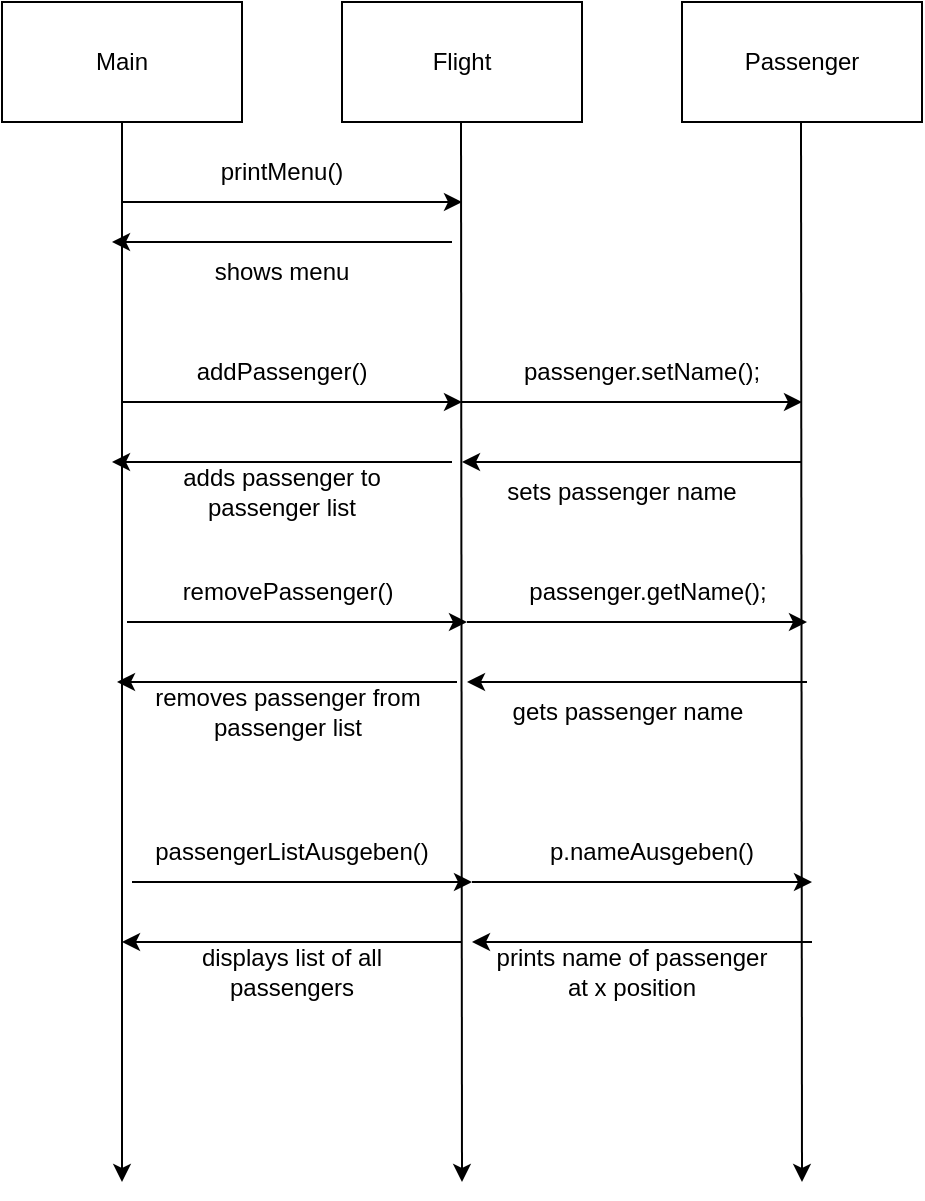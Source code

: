 <mxfile version="22.1.3" type="device">
  <diagram name="Seite-1" id="-GtjL0_0R4582sR9J47H">
    <mxGraphModel dx="1293" dy="638" grid="1" gridSize="10" guides="1" tooltips="1" connect="1" arrows="1" fold="1" page="1" pageScale="1" pageWidth="827" pageHeight="1169" math="0" shadow="0">
      <root>
        <mxCell id="0" />
        <mxCell id="1" parent="0" />
        <mxCell id="u0vcnwNEx8mwi9j5kdNR-1" value="Main" style="whiteSpace=wrap;html=1;" vertex="1" parent="1">
          <mxGeometry x="110" y="60" width="120" height="60" as="geometry" />
        </mxCell>
        <mxCell id="u0vcnwNEx8mwi9j5kdNR-3" value="Flight" style="whiteSpace=wrap;html=1;" vertex="1" parent="1">
          <mxGeometry x="280" y="60" width="120" height="60" as="geometry" />
        </mxCell>
        <mxCell id="u0vcnwNEx8mwi9j5kdNR-4" value="Passenger" style="whiteSpace=wrap;html=1;" vertex="1" parent="1">
          <mxGeometry x="450" y="60" width="120" height="60" as="geometry" />
        </mxCell>
        <mxCell id="u0vcnwNEx8mwi9j5kdNR-5" value="" style="edgeStyle=none;orthogonalLoop=1;jettySize=auto;html=1;rounded=0;exitX=0.5;exitY=1;exitDx=0;exitDy=0;" edge="1" parent="1" source="u0vcnwNEx8mwi9j5kdNR-1">
          <mxGeometry width="80" relative="1" as="geometry">
            <mxPoint x="410" y="270" as="sourcePoint" />
            <mxPoint x="170" y="650" as="targetPoint" />
            <Array as="points" />
          </mxGeometry>
        </mxCell>
        <mxCell id="u0vcnwNEx8mwi9j5kdNR-6" value="" style="edgeStyle=none;orthogonalLoop=1;jettySize=auto;html=1;rounded=0;exitX=0.5;exitY=1;exitDx=0;exitDy=0;" edge="1" parent="1">
          <mxGeometry width="80" relative="1" as="geometry">
            <mxPoint x="339.5" y="120" as="sourcePoint" />
            <mxPoint x="340" y="650" as="targetPoint" />
            <Array as="points" />
          </mxGeometry>
        </mxCell>
        <mxCell id="u0vcnwNEx8mwi9j5kdNR-7" value="" style="edgeStyle=none;orthogonalLoop=1;jettySize=auto;html=1;rounded=0;exitX=0.5;exitY=1;exitDx=0;exitDy=0;" edge="1" parent="1">
          <mxGeometry width="80" relative="1" as="geometry">
            <mxPoint x="509.5" y="120" as="sourcePoint" />
            <mxPoint x="510" y="650" as="targetPoint" />
            <Array as="points" />
          </mxGeometry>
        </mxCell>
        <mxCell id="u0vcnwNEx8mwi9j5kdNR-8" value="" style="edgeStyle=none;orthogonalLoop=1;jettySize=auto;html=1;rounded=0;" edge="1" parent="1">
          <mxGeometry width="80" relative="1" as="geometry">
            <mxPoint x="170" y="160" as="sourcePoint" />
            <mxPoint x="340" y="160" as="targetPoint" />
            <Array as="points" />
          </mxGeometry>
        </mxCell>
        <mxCell id="u0vcnwNEx8mwi9j5kdNR-9" value="printMenu()" style="text;strokeColor=none;align=center;fillColor=none;html=1;verticalAlign=middle;whiteSpace=wrap;rounded=0;" vertex="1" parent="1">
          <mxGeometry x="220" y="130" width="60" height="30" as="geometry" />
        </mxCell>
        <mxCell id="u0vcnwNEx8mwi9j5kdNR-13" value="" style="edgeStyle=none;orthogonalLoop=1;jettySize=auto;html=1;rounded=0;" edge="1" parent="1">
          <mxGeometry width="80" relative="1" as="geometry">
            <mxPoint x="170" y="260" as="sourcePoint" />
            <mxPoint x="340" y="260" as="targetPoint" />
            <Array as="points" />
          </mxGeometry>
        </mxCell>
        <mxCell id="u0vcnwNEx8mwi9j5kdNR-16" value="addPassenger()" style="text;strokeColor=none;align=center;fillColor=none;html=1;verticalAlign=middle;whiteSpace=wrap;rounded=0;" vertex="1" parent="1">
          <mxGeometry x="220" y="230" width="60" height="30" as="geometry" />
        </mxCell>
        <mxCell id="u0vcnwNEx8mwi9j5kdNR-18" value="" style="edgeStyle=none;orthogonalLoop=1;jettySize=auto;html=1;rounded=0;" edge="1" parent="1">
          <mxGeometry width="80" relative="1" as="geometry">
            <mxPoint x="340" y="260" as="sourcePoint" />
            <mxPoint x="510" y="260" as="targetPoint" />
            <Array as="points" />
          </mxGeometry>
        </mxCell>
        <mxCell id="u0vcnwNEx8mwi9j5kdNR-20" value="passenger.setName();" style="text;strokeColor=none;align=center;fillColor=none;html=1;verticalAlign=middle;whiteSpace=wrap;rounded=0;" vertex="1" parent="1">
          <mxGeometry x="400" y="230" width="60" height="30" as="geometry" />
        </mxCell>
        <mxCell id="u0vcnwNEx8mwi9j5kdNR-21" value="sets passenger name" style="text;strokeColor=none;align=center;fillColor=none;html=1;verticalAlign=middle;whiteSpace=wrap;rounded=0;" vertex="1" parent="1">
          <mxGeometry x="350" y="290" width="140" height="30" as="geometry" />
        </mxCell>
        <mxCell id="u0vcnwNEx8mwi9j5kdNR-22" value="adds passenger to passenger list" style="text;strokeColor=none;align=center;fillColor=none;html=1;verticalAlign=middle;whiteSpace=wrap;rounded=0;" vertex="1" parent="1">
          <mxGeometry x="175" y="290" width="150" height="30" as="geometry" />
        </mxCell>
        <mxCell id="u0vcnwNEx8mwi9j5kdNR-23" value="" style="edgeStyle=none;orthogonalLoop=1;jettySize=auto;html=1;rounded=0;" edge="1" parent="1">
          <mxGeometry width="80" relative="1" as="geometry">
            <mxPoint x="335" y="290" as="sourcePoint" />
            <mxPoint x="165" y="290" as="targetPoint" />
            <Array as="points" />
          </mxGeometry>
        </mxCell>
        <mxCell id="u0vcnwNEx8mwi9j5kdNR-24" value="" style="edgeStyle=none;orthogonalLoop=1;jettySize=auto;html=1;rounded=0;" edge="1" parent="1">
          <mxGeometry width="80" relative="1" as="geometry">
            <mxPoint x="510" y="290" as="sourcePoint" />
            <mxPoint x="340" y="290" as="targetPoint" />
            <Array as="points" />
          </mxGeometry>
        </mxCell>
        <mxCell id="u0vcnwNEx8mwi9j5kdNR-25" value="" style="edgeStyle=none;orthogonalLoop=1;jettySize=auto;html=1;rounded=0;" edge="1" parent="1">
          <mxGeometry width="80" relative="1" as="geometry">
            <mxPoint x="335" y="180" as="sourcePoint" />
            <mxPoint x="165" y="180" as="targetPoint" />
            <Array as="points" />
          </mxGeometry>
        </mxCell>
        <mxCell id="u0vcnwNEx8mwi9j5kdNR-26" value="shows menu" style="text;strokeColor=none;align=center;fillColor=none;html=1;verticalAlign=middle;whiteSpace=wrap;rounded=0;" vertex="1" parent="1">
          <mxGeometry x="205" y="180" width="90" height="30" as="geometry" />
        </mxCell>
        <mxCell id="u0vcnwNEx8mwi9j5kdNR-27" value="" style="edgeStyle=none;orthogonalLoop=1;jettySize=auto;html=1;rounded=0;" edge="1" parent="1">
          <mxGeometry width="80" relative="1" as="geometry">
            <mxPoint x="172.5" y="370" as="sourcePoint" />
            <mxPoint x="342.5" y="370" as="targetPoint" />
            <Array as="points" />
          </mxGeometry>
        </mxCell>
        <mxCell id="u0vcnwNEx8mwi9j5kdNR-28" value="removePassenger()" style="text;strokeColor=none;align=center;fillColor=none;html=1;verticalAlign=middle;whiteSpace=wrap;rounded=0;" vertex="1" parent="1">
          <mxGeometry x="222.5" y="340" width="60" height="30" as="geometry" />
        </mxCell>
        <mxCell id="u0vcnwNEx8mwi9j5kdNR-29" value="" style="edgeStyle=none;orthogonalLoop=1;jettySize=auto;html=1;rounded=0;" edge="1" parent="1">
          <mxGeometry width="80" relative="1" as="geometry">
            <mxPoint x="342.5" y="370" as="sourcePoint" />
            <mxPoint x="512.5" y="370" as="targetPoint" />
            <Array as="points" />
          </mxGeometry>
        </mxCell>
        <mxCell id="u0vcnwNEx8mwi9j5kdNR-30" value="passenger.getName();" style="text;strokeColor=none;align=center;fillColor=none;html=1;verticalAlign=middle;whiteSpace=wrap;rounded=0;" vertex="1" parent="1">
          <mxGeometry x="402.5" y="340" width="60" height="30" as="geometry" />
        </mxCell>
        <mxCell id="u0vcnwNEx8mwi9j5kdNR-31" value="gets passenger name" style="text;strokeColor=none;align=center;fillColor=none;html=1;verticalAlign=middle;whiteSpace=wrap;rounded=0;" vertex="1" parent="1">
          <mxGeometry x="352.5" y="400" width="140" height="30" as="geometry" />
        </mxCell>
        <mxCell id="u0vcnwNEx8mwi9j5kdNR-32" value="removes passenger from passenger list" style="text;strokeColor=none;align=center;fillColor=none;html=1;verticalAlign=middle;whiteSpace=wrap;rounded=0;" vertex="1" parent="1">
          <mxGeometry x="177.5" y="400" width="150" height="30" as="geometry" />
        </mxCell>
        <mxCell id="u0vcnwNEx8mwi9j5kdNR-33" value="" style="edgeStyle=none;orthogonalLoop=1;jettySize=auto;html=1;rounded=0;" edge="1" parent="1">
          <mxGeometry width="80" relative="1" as="geometry">
            <mxPoint x="337.5" y="400" as="sourcePoint" />
            <mxPoint x="167.5" y="400" as="targetPoint" />
            <Array as="points" />
          </mxGeometry>
        </mxCell>
        <mxCell id="u0vcnwNEx8mwi9j5kdNR-34" value="" style="edgeStyle=none;orthogonalLoop=1;jettySize=auto;html=1;rounded=0;" edge="1" parent="1">
          <mxGeometry width="80" relative="1" as="geometry">
            <mxPoint x="512.5" y="400" as="sourcePoint" />
            <mxPoint x="342.5" y="400" as="targetPoint" />
            <Array as="points" />
          </mxGeometry>
        </mxCell>
        <mxCell id="u0vcnwNEx8mwi9j5kdNR-35" value="" style="edgeStyle=none;orthogonalLoop=1;jettySize=auto;html=1;rounded=0;" edge="1" parent="1">
          <mxGeometry width="80" relative="1" as="geometry">
            <mxPoint x="175" y="500" as="sourcePoint" />
            <mxPoint x="345" y="500" as="targetPoint" />
            <Array as="points" />
          </mxGeometry>
        </mxCell>
        <mxCell id="u0vcnwNEx8mwi9j5kdNR-36" value="passengerListAusgeben()" style="text;strokeColor=none;align=center;fillColor=none;html=1;verticalAlign=middle;whiteSpace=wrap;rounded=0;" vertex="1" parent="1">
          <mxGeometry x="225" y="470" width="60" height="30" as="geometry" />
        </mxCell>
        <mxCell id="u0vcnwNEx8mwi9j5kdNR-37" value="" style="edgeStyle=none;orthogonalLoop=1;jettySize=auto;html=1;rounded=0;" edge="1" parent="1">
          <mxGeometry width="80" relative="1" as="geometry">
            <mxPoint x="345" y="500" as="sourcePoint" />
            <mxPoint x="515" y="500" as="targetPoint" />
            <Array as="points" />
          </mxGeometry>
        </mxCell>
        <mxCell id="u0vcnwNEx8mwi9j5kdNR-38" value="p.nameAusgeben()" style="text;strokeColor=none;align=center;fillColor=none;html=1;verticalAlign=middle;whiteSpace=wrap;rounded=0;" vertex="1" parent="1">
          <mxGeometry x="405" y="470" width="60" height="30" as="geometry" />
        </mxCell>
        <mxCell id="u0vcnwNEx8mwi9j5kdNR-39" value="prints name of passenger at x position" style="text;strokeColor=none;align=center;fillColor=none;html=1;verticalAlign=middle;whiteSpace=wrap;rounded=0;" vertex="1" parent="1">
          <mxGeometry x="355" y="530" width="140" height="30" as="geometry" />
        </mxCell>
        <mxCell id="u0vcnwNEx8mwi9j5kdNR-40" value="displays list of all passengers" style="text;strokeColor=none;align=center;fillColor=none;html=1;verticalAlign=middle;whiteSpace=wrap;rounded=0;" vertex="1" parent="1">
          <mxGeometry x="180" y="530" width="150" height="30" as="geometry" />
        </mxCell>
        <mxCell id="u0vcnwNEx8mwi9j5kdNR-41" value="" style="edgeStyle=none;orthogonalLoop=1;jettySize=auto;html=1;rounded=0;" edge="1" parent="1">
          <mxGeometry width="80" relative="1" as="geometry">
            <mxPoint x="340" y="530" as="sourcePoint" />
            <mxPoint x="170" y="530" as="targetPoint" />
            <Array as="points" />
          </mxGeometry>
        </mxCell>
        <mxCell id="u0vcnwNEx8mwi9j5kdNR-42" value="" style="edgeStyle=none;orthogonalLoop=1;jettySize=auto;html=1;rounded=0;" edge="1" parent="1">
          <mxGeometry width="80" relative="1" as="geometry">
            <mxPoint x="515" y="530" as="sourcePoint" />
            <mxPoint x="345" y="530" as="targetPoint" />
            <Array as="points" />
          </mxGeometry>
        </mxCell>
      </root>
    </mxGraphModel>
  </diagram>
</mxfile>
